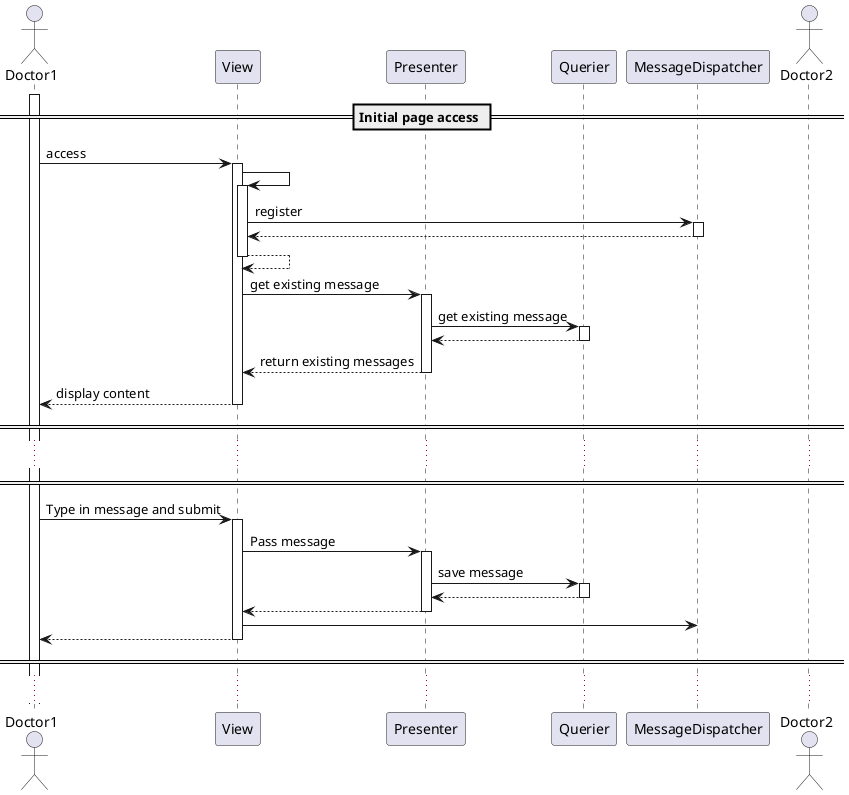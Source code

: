 @startuml
actor Doctor1
participant View
participant Presenter
participant Querier
participant MessageDispatcher
actor Doctor2

'asynchron: a ->> b


activate Doctor1
== Initial page access ==
Doctor1 -> View: access
activate View
' ********* Register ********
View -> View
activate View
View -> MessageDispatcher: register
activate MessageDispatcher

MessageDispatcher --> View
deactivate MessageDispatcher
View --> View
deactivate View
' ***************************

View -> Presenter: get existing message
activate Presenter
Presenter -> Querier: get existing message
activate Querier
Querier --> Presenter
deactivate Querier
Presenter --> View: return existing messages
deactivate Presenter
View --> Doctor1: display content
deactivate View

== ==
...

==  ==
Doctor1 -> View: Type in message and submit
activate View
View -> Presenter: Pass message
activate Presenter
Presenter -> Querier: save message
activate Querier
Querier --> Presenter
deactivate Querier
Presenter --> View
deactivate Presenter

View -> MessageDispatcher

View --> Doctor1
deactivate View
== ==

...




@enduml